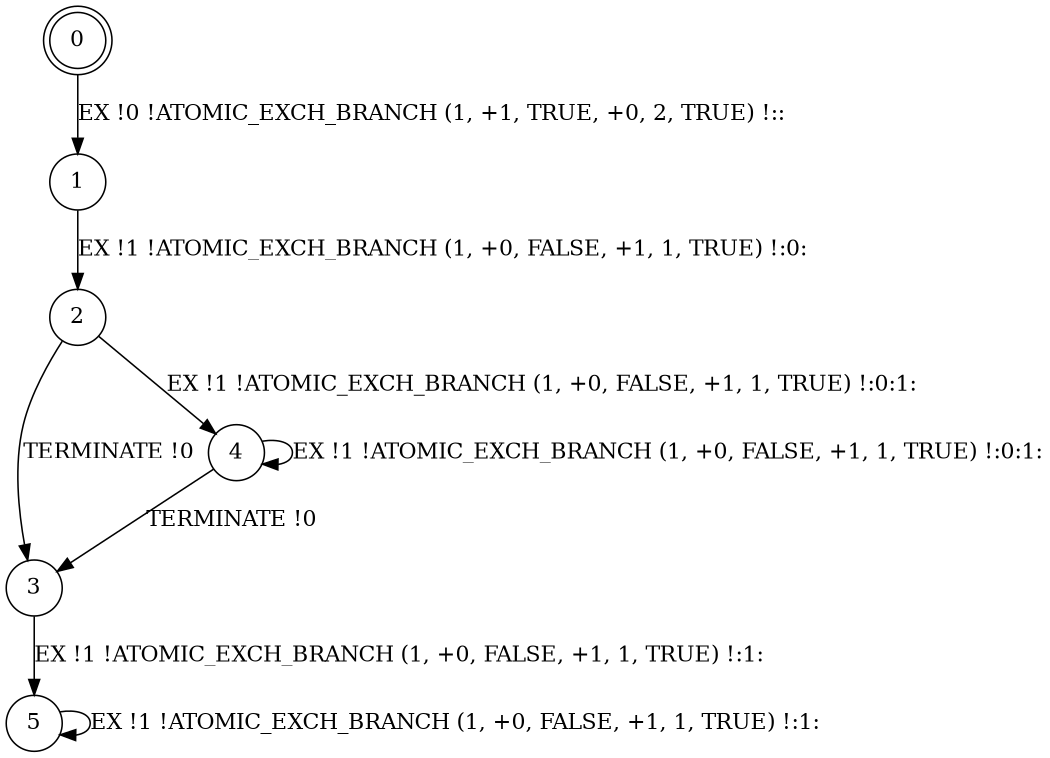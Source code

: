 digraph BCG {
size = "7, 10.5";
center = TRUE;
node [shape = circle];
0 [peripheries = 2];
0 -> 1 [label = "EX !0 !ATOMIC_EXCH_BRANCH (1, +1, TRUE, +0, 2, TRUE) !::"];
1 -> 2 [label = "EX !1 !ATOMIC_EXCH_BRANCH (1, +0, FALSE, +1, 1, TRUE) !:0:"];
2 -> 3 [label = "TERMINATE !0"];
2 -> 4 [label = "EX !1 !ATOMIC_EXCH_BRANCH (1, +0, FALSE, +1, 1, TRUE) !:0:1:"];
3 -> 5 [label = "EX !1 !ATOMIC_EXCH_BRANCH (1, +0, FALSE, +1, 1, TRUE) !:1:"];
4 -> 3 [label = "TERMINATE !0"];
4 -> 4 [label = "EX !1 !ATOMIC_EXCH_BRANCH (1, +0, FALSE, +1, 1, TRUE) !:0:1:"];
5 -> 5 [label = "EX !1 !ATOMIC_EXCH_BRANCH (1, +0, FALSE, +1, 1, TRUE) !:1:"];
}
